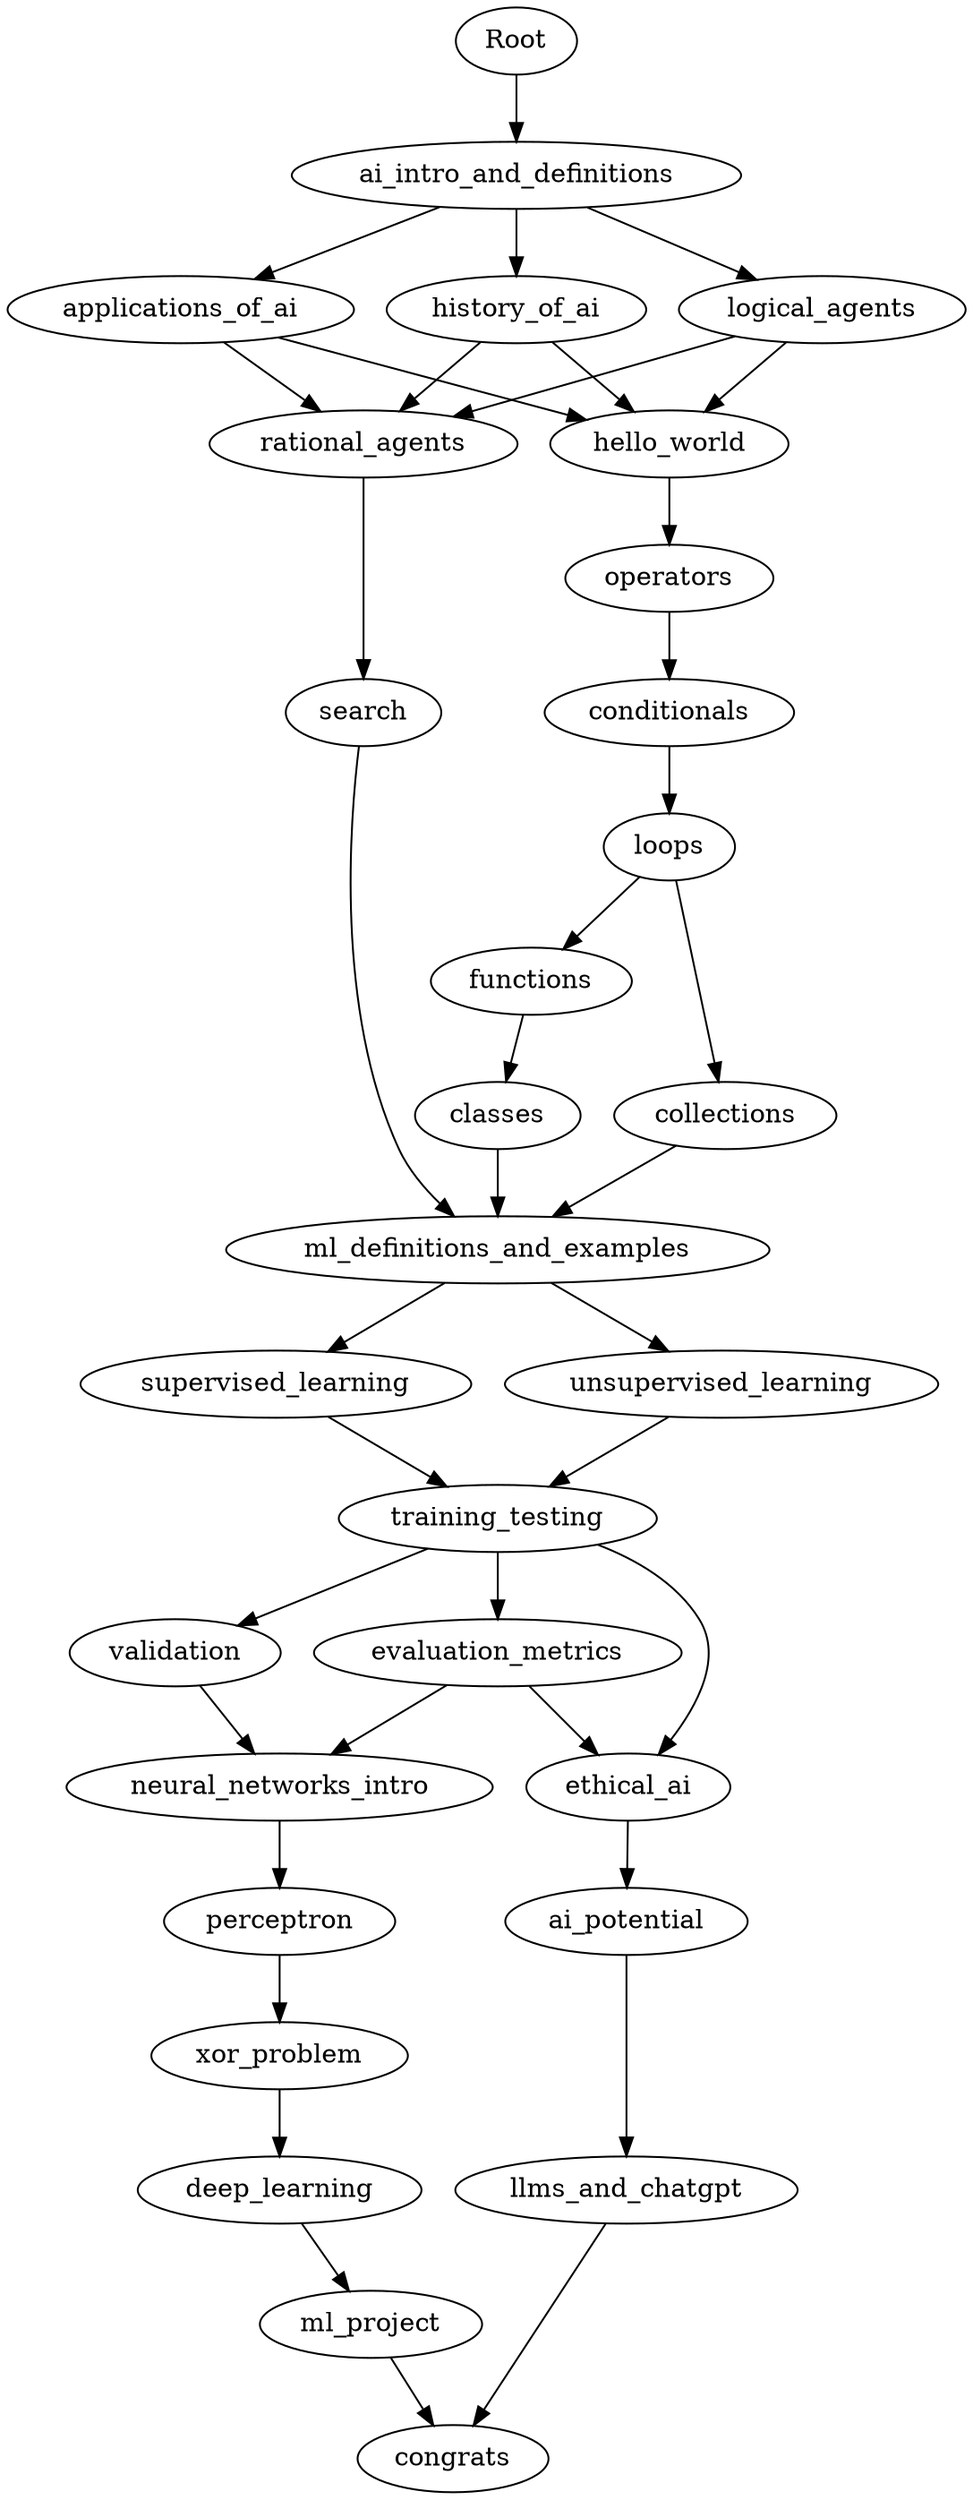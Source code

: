 strict digraph {
	ai_intro_and_definitions [label=ai_intro_and_definitions]
	Root -> ai_intro_and_definitions [contraint=true]
	ai_intro_and_definitions -> applications_of_ai [contraint=true]
	ai_intro_and_definitions -> history_of_ai [contraint=true]
	ai_intro_and_definitions -> logical_agents [contraint=true]
	applications_of_ai -> rational_agents [contraint=true]
	applications_of_ai -> hello_world [contraint=true]
	history_of_ai -> rational_agents [contraint=true]
	history_of_ai -> hello_world [contraint=true]
	logical_agents -> rational_agents [contraint=true]
	logical_agents -> hello_world [contraint=true]
	rational_agents -> search [contraint=true]
	search -> ml_definitions_and_examples [contraint=true]
	hello_world -> operators [contraint=true]
	operators -> conditionals [contraint=true]
	conditionals -> loops [contraint=true]
	loops -> functions [contraint=true]
	loops -> collections [contraint=true]
	collections -> ml_definitions_and_examples [contraint=true]
	functions -> classes [contraint=true]
	classes -> ml_definitions_and_examples [contraint=true]
	ml_definitions_and_examples -> supervised_learning [contraint=true]
	ml_definitions_and_examples -> unsupervised_learning [contraint=true]
	supervised_learning -> training_testing [contraint=true]
	unsupervised_learning -> training_testing [contraint=true]
	training_testing -> validation [contraint=true]
	training_testing -> evaluation_metrics [contraint=true]
	training_testing -> ethical_ai [contraint=true]
	validation -> neural_networks_intro [contraint=true]
	evaluation_metrics -> neural_networks_intro [contraint=true]
	evaluation_metrics -> ethical_ai [contraint=true]
	neural_networks_intro -> perceptron [contraint=true]
	perceptron -> xor_problem [contraint=true]
	xor_problem -> deep_learning [contraint=true]
	deep_learning -> ml_project [contraint=true]
	ml_project -> congrats [contraint=true]
	ethical_ai -> ai_potential [contraint=true]
	ai_potential -> llms_and_chatgpt [contraint=true]
	llms_and_chatgpt -> congrats [contraint=true]
	applications_of_ai [label=applications_of_ai]
	Root -> ai_intro_and_definitions [contraint=true]
	ai_intro_and_definitions -> applications_of_ai [contraint=true]
	ai_intro_and_definitions -> history_of_ai [contraint=true]
	ai_intro_and_definitions -> logical_agents [contraint=true]
	applications_of_ai -> rational_agents [contraint=true]
	applications_of_ai -> hello_world [contraint=true]
	history_of_ai -> rational_agents [contraint=true]
	history_of_ai -> hello_world [contraint=true]
	logical_agents -> rational_agents [contraint=true]
	logical_agents -> hello_world [contraint=true]
	rational_agents -> search [contraint=true]
	search -> ml_definitions_and_examples [contraint=true]
	hello_world -> operators [contraint=true]
	operators -> conditionals [contraint=true]
	conditionals -> loops [contraint=true]
	loops -> functions [contraint=true]
	loops -> collections [contraint=true]
	collections -> ml_definitions_and_examples [contraint=true]
	functions -> classes [contraint=true]
	classes -> ml_definitions_and_examples [contraint=true]
	ml_definitions_and_examples -> supervised_learning [contraint=true]
	ml_definitions_and_examples -> unsupervised_learning [contraint=true]
	supervised_learning -> training_testing [contraint=true]
	unsupervised_learning -> training_testing [contraint=true]
	training_testing -> validation [contraint=true]
	training_testing -> evaluation_metrics [contraint=true]
	training_testing -> ethical_ai [contraint=true]
	validation -> neural_networks_intro [contraint=true]
	evaluation_metrics -> neural_networks_intro [contraint=true]
	evaluation_metrics -> ethical_ai [contraint=true]
	neural_networks_intro -> perceptron [contraint=true]
	perceptron -> xor_problem [contraint=true]
	xor_problem -> deep_learning [contraint=true]
	deep_learning -> ml_project [contraint=true]
	ml_project -> congrats [contraint=true]
	ethical_ai -> ai_potential [contraint=true]
	ai_potential -> llms_and_chatgpt [contraint=true]
	llms_and_chatgpt -> congrats [contraint=true]
	history_of_ai [label=history_of_ai]
	Root -> ai_intro_and_definitions [contraint=true]
	ai_intro_and_definitions -> applications_of_ai [contraint=true]
	ai_intro_and_definitions -> history_of_ai [contraint=true]
	ai_intro_and_definitions -> logical_agents [contraint=true]
	applications_of_ai -> rational_agents [contraint=true]
	applications_of_ai -> hello_world [contraint=true]
	history_of_ai -> rational_agents [contraint=true]
	history_of_ai -> hello_world [contraint=true]
	logical_agents -> rational_agents [contraint=true]
	logical_agents -> hello_world [contraint=true]
	rational_agents -> search [contraint=true]
	search -> ml_definitions_and_examples [contraint=true]
	hello_world -> operators [contraint=true]
	operators -> conditionals [contraint=true]
	conditionals -> loops [contraint=true]
	loops -> functions [contraint=true]
	loops -> collections [contraint=true]
	collections -> ml_definitions_and_examples [contraint=true]
	functions -> classes [contraint=true]
	classes -> ml_definitions_and_examples [contraint=true]
	ml_definitions_and_examples -> supervised_learning [contraint=true]
	ml_definitions_and_examples -> unsupervised_learning [contraint=true]
	supervised_learning -> training_testing [contraint=true]
	unsupervised_learning -> training_testing [contraint=true]
	training_testing -> validation [contraint=true]
	training_testing -> evaluation_metrics [contraint=true]
	training_testing -> ethical_ai [contraint=true]
	validation -> neural_networks_intro [contraint=true]
	evaluation_metrics -> neural_networks_intro [contraint=true]
	evaluation_metrics -> ethical_ai [contraint=true]
	neural_networks_intro -> perceptron [contraint=true]
	perceptron -> xor_problem [contraint=true]
	xor_problem -> deep_learning [contraint=true]
	deep_learning -> ml_project [contraint=true]
	ml_project -> congrats [contraint=true]
	ethical_ai -> ai_potential [contraint=true]
	ai_potential -> llms_and_chatgpt [contraint=true]
	llms_and_chatgpt -> congrats [contraint=true]
	logical_agents [label=logical_agents]
	Root -> ai_intro_and_definitions [contraint=true]
	ai_intro_and_definitions -> applications_of_ai [contraint=true]
	ai_intro_and_definitions -> history_of_ai [contraint=true]
	ai_intro_and_definitions -> logical_agents [contraint=true]
	applications_of_ai -> rational_agents [contraint=true]
	applications_of_ai -> hello_world [contraint=true]
	history_of_ai -> rational_agents [contraint=true]
	history_of_ai -> hello_world [contraint=true]
	logical_agents -> rational_agents [contraint=true]
	logical_agents -> hello_world [contraint=true]
	rational_agents -> search [contraint=true]
	search -> ml_definitions_and_examples [contraint=true]
	hello_world -> operators [contraint=true]
	operators -> conditionals [contraint=true]
	conditionals -> loops [contraint=true]
	loops -> functions [contraint=true]
	loops -> collections [contraint=true]
	collections -> ml_definitions_and_examples [contraint=true]
	functions -> classes [contraint=true]
	classes -> ml_definitions_and_examples [contraint=true]
	ml_definitions_and_examples -> supervised_learning [contraint=true]
	ml_definitions_and_examples -> unsupervised_learning [contraint=true]
	supervised_learning -> training_testing [contraint=true]
	unsupervised_learning -> training_testing [contraint=true]
	training_testing -> validation [contraint=true]
	training_testing -> evaluation_metrics [contraint=true]
	training_testing -> ethical_ai [contraint=true]
	validation -> neural_networks_intro [contraint=true]
	evaluation_metrics -> neural_networks_intro [contraint=true]
	evaluation_metrics -> ethical_ai [contraint=true]
	neural_networks_intro -> perceptron [contraint=true]
	perceptron -> xor_problem [contraint=true]
	xor_problem -> deep_learning [contraint=true]
	deep_learning -> ml_project [contraint=true]
	ml_project -> congrats [contraint=true]
	ethical_ai -> ai_potential [contraint=true]
	ai_potential -> llms_and_chatgpt [contraint=true]
	llms_and_chatgpt -> congrats [contraint=true]
	rational_agents [label=rational_agents]
	Root -> ai_intro_and_definitions [contraint=true]
	ai_intro_and_definitions -> applications_of_ai [contraint=true]
	ai_intro_and_definitions -> history_of_ai [contraint=true]
	ai_intro_and_definitions -> logical_agents [contraint=true]
	applications_of_ai -> rational_agents [contraint=true]
	applications_of_ai -> hello_world [contraint=true]
	history_of_ai -> rational_agents [contraint=true]
	history_of_ai -> hello_world [contraint=true]
	logical_agents -> rational_agents [contraint=true]
	logical_agents -> hello_world [contraint=true]
	rational_agents -> search [contraint=true]
	search -> ml_definitions_and_examples [contraint=true]
	hello_world -> operators [contraint=true]
	operators -> conditionals [contraint=true]
	conditionals -> loops [contraint=true]
	loops -> functions [contraint=true]
	loops -> collections [contraint=true]
	collections -> ml_definitions_and_examples [contraint=true]
	functions -> classes [contraint=true]
	classes -> ml_definitions_and_examples [contraint=true]
	ml_definitions_and_examples -> supervised_learning [contraint=true]
	ml_definitions_and_examples -> unsupervised_learning [contraint=true]
	supervised_learning -> training_testing [contraint=true]
	unsupervised_learning -> training_testing [contraint=true]
	training_testing -> validation [contraint=true]
	training_testing -> evaluation_metrics [contraint=true]
	training_testing -> ethical_ai [contraint=true]
	validation -> neural_networks_intro [contraint=true]
	evaluation_metrics -> neural_networks_intro [contraint=true]
	evaluation_metrics -> ethical_ai [contraint=true]
	neural_networks_intro -> perceptron [contraint=true]
	perceptron -> xor_problem [contraint=true]
	xor_problem -> deep_learning [contraint=true]
	deep_learning -> ml_project [contraint=true]
	ml_project -> congrats [contraint=true]
	ethical_ai -> ai_potential [contraint=true]
	ai_potential -> llms_and_chatgpt [contraint=true]
	llms_and_chatgpt -> congrats [contraint=true]
	search [label=search]
	Root -> ai_intro_and_definitions [contraint=true]
	ai_intro_and_definitions -> applications_of_ai [contraint=true]
	ai_intro_and_definitions -> history_of_ai [contraint=true]
	ai_intro_and_definitions -> logical_agents [contraint=true]
	applications_of_ai -> rational_agents [contraint=true]
	applications_of_ai -> hello_world [contraint=true]
	history_of_ai -> rational_agents [contraint=true]
	history_of_ai -> hello_world [contraint=true]
	logical_agents -> rational_agents [contraint=true]
	logical_agents -> hello_world [contraint=true]
	rational_agents -> search [contraint=true]
	search -> ml_definitions_and_examples [contraint=true]
	hello_world -> operators [contraint=true]
	operators -> conditionals [contraint=true]
	conditionals -> loops [contraint=true]
	loops -> functions [contraint=true]
	loops -> collections [contraint=true]
	collections -> ml_definitions_and_examples [contraint=true]
	functions -> classes [contraint=true]
	classes -> ml_definitions_and_examples [contraint=true]
	ml_definitions_and_examples -> supervised_learning [contraint=true]
	ml_definitions_and_examples -> unsupervised_learning [contraint=true]
	supervised_learning -> training_testing [contraint=true]
	unsupervised_learning -> training_testing [contraint=true]
	training_testing -> validation [contraint=true]
	training_testing -> evaluation_metrics [contraint=true]
	training_testing -> ethical_ai [contraint=true]
	validation -> neural_networks_intro [contraint=true]
	evaluation_metrics -> neural_networks_intro [contraint=true]
	evaluation_metrics -> ethical_ai [contraint=true]
	neural_networks_intro -> perceptron [contraint=true]
	perceptron -> xor_problem [contraint=true]
	xor_problem -> deep_learning [contraint=true]
	deep_learning -> ml_project [contraint=true]
	ml_project -> congrats [contraint=true]
	ethical_ai -> ai_potential [contraint=true]
	ai_potential -> llms_and_chatgpt [contraint=true]
	llms_and_chatgpt -> congrats [contraint=true]
	hello_world [label=hello_world]
	Root -> ai_intro_and_definitions [contraint=true]
	ai_intro_and_definitions -> applications_of_ai [contraint=true]
	ai_intro_and_definitions -> history_of_ai [contraint=true]
	ai_intro_and_definitions -> logical_agents [contraint=true]
	applications_of_ai -> rational_agents [contraint=true]
	applications_of_ai -> hello_world [contraint=true]
	history_of_ai -> rational_agents [contraint=true]
	history_of_ai -> hello_world [contraint=true]
	logical_agents -> rational_agents [contraint=true]
	logical_agents -> hello_world [contraint=true]
	rational_agents -> search [contraint=true]
	search -> ml_definitions_and_examples [contraint=true]
	hello_world -> operators [contraint=true]
	operators -> conditionals [contraint=true]
	conditionals -> loops [contraint=true]
	loops -> functions [contraint=true]
	loops -> collections [contraint=true]
	collections -> ml_definitions_and_examples [contraint=true]
	functions -> classes [contraint=true]
	classes -> ml_definitions_and_examples [contraint=true]
	ml_definitions_and_examples -> supervised_learning [contraint=true]
	ml_definitions_and_examples -> unsupervised_learning [contraint=true]
	supervised_learning -> training_testing [contraint=true]
	unsupervised_learning -> training_testing [contraint=true]
	training_testing -> validation [contraint=true]
	training_testing -> evaluation_metrics [contraint=true]
	training_testing -> ethical_ai [contraint=true]
	validation -> neural_networks_intro [contraint=true]
	evaluation_metrics -> neural_networks_intro [contraint=true]
	evaluation_metrics -> ethical_ai [contraint=true]
	neural_networks_intro -> perceptron [contraint=true]
	perceptron -> xor_problem [contraint=true]
	xor_problem -> deep_learning [contraint=true]
	deep_learning -> ml_project [contraint=true]
	ml_project -> congrats [contraint=true]
	ethical_ai -> ai_potential [contraint=true]
	ai_potential -> llms_and_chatgpt [contraint=true]
	llms_and_chatgpt -> congrats [contraint=true]
	operators [label=operators]
	Root -> ai_intro_and_definitions [contraint=true]
	ai_intro_and_definitions -> applications_of_ai [contraint=true]
	ai_intro_and_definitions -> history_of_ai [contraint=true]
	ai_intro_and_definitions -> logical_agents [contraint=true]
	applications_of_ai -> rational_agents [contraint=true]
	applications_of_ai -> hello_world [contraint=true]
	history_of_ai -> rational_agents [contraint=true]
	history_of_ai -> hello_world [contraint=true]
	logical_agents -> rational_agents [contraint=true]
	logical_agents -> hello_world [contraint=true]
	rational_agents -> search [contraint=true]
	search -> ml_definitions_and_examples [contraint=true]
	hello_world -> operators [contraint=true]
	operators -> conditionals [contraint=true]
	conditionals -> loops [contraint=true]
	loops -> functions [contraint=true]
	loops -> collections [contraint=true]
	collections -> ml_definitions_and_examples [contraint=true]
	functions -> classes [contraint=true]
	classes -> ml_definitions_and_examples [contraint=true]
	ml_definitions_and_examples -> supervised_learning [contraint=true]
	ml_definitions_and_examples -> unsupervised_learning [contraint=true]
	supervised_learning -> training_testing [contraint=true]
	unsupervised_learning -> training_testing [contraint=true]
	training_testing -> validation [contraint=true]
	training_testing -> evaluation_metrics [contraint=true]
	training_testing -> ethical_ai [contraint=true]
	validation -> neural_networks_intro [contraint=true]
	evaluation_metrics -> neural_networks_intro [contraint=true]
	evaluation_metrics -> ethical_ai [contraint=true]
	neural_networks_intro -> perceptron [contraint=true]
	perceptron -> xor_problem [contraint=true]
	xor_problem -> deep_learning [contraint=true]
	deep_learning -> ml_project [contraint=true]
	ml_project -> congrats [contraint=true]
	ethical_ai -> ai_potential [contraint=true]
	ai_potential -> llms_and_chatgpt [contraint=true]
	llms_and_chatgpt -> congrats [contraint=true]
	conditionals [label=conditionals]
	Root -> ai_intro_and_definitions [contraint=true]
	ai_intro_and_definitions -> applications_of_ai [contraint=true]
	ai_intro_and_definitions -> history_of_ai [contraint=true]
	ai_intro_and_definitions -> logical_agents [contraint=true]
	applications_of_ai -> rational_agents [contraint=true]
	applications_of_ai -> hello_world [contraint=true]
	history_of_ai -> rational_agents [contraint=true]
	history_of_ai -> hello_world [contraint=true]
	logical_agents -> rational_agents [contraint=true]
	logical_agents -> hello_world [contraint=true]
	rational_agents -> search [contraint=true]
	search -> ml_definitions_and_examples [contraint=true]
	hello_world -> operators [contraint=true]
	operators -> conditionals [contraint=true]
	conditionals -> loops [contraint=true]
	loops -> functions [contraint=true]
	loops -> collections [contraint=true]
	collections -> ml_definitions_and_examples [contraint=true]
	functions -> classes [contraint=true]
	classes -> ml_definitions_and_examples [contraint=true]
	ml_definitions_and_examples -> supervised_learning [contraint=true]
	ml_definitions_and_examples -> unsupervised_learning [contraint=true]
	supervised_learning -> training_testing [contraint=true]
	unsupervised_learning -> training_testing [contraint=true]
	training_testing -> validation [contraint=true]
	training_testing -> evaluation_metrics [contraint=true]
	training_testing -> ethical_ai [contraint=true]
	validation -> neural_networks_intro [contraint=true]
	evaluation_metrics -> neural_networks_intro [contraint=true]
	evaluation_metrics -> ethical_ai [contraint=true]
	neural_networks_intro -> perceptron [contraint=true]
	perceptron -> xor_problem [contraint=true]
	xor_problem -> deep_learning [contraint=true]
	deep_learning -> ml_project [contraint=true]
	ml_project -> congrats [contraint=true]
	ethical_ai -> ai_potential [contraint=true]
	ai_potential -> llms_and_chatgpt [contraint=true]
	llms_and_chatgpt -> congrats [contraint=true]
	collections [label=collections]
	Root -> ai_intro_and_definitions [contraint=true]
	ai_intro_and_definitions -> applications_of_ai [contraint=true]
	ai_intro_and_definitions -> history_of_ai [contraint=true]
	ai_intro_and_definitions -> logical_agents [contraint=true]
	applications_of_ai -> rational_agents [contraint=true]
	applications_of_ai -> hello_world [contraint=true]
	history_of_ai -> rational_agents [contraint=true]
	history_of_ai -> hello_world [contraint=true]
	logical_agents -> rational_agents [contraint=true]
	logical_agents -> hello_world [contraint=true]
	rational_agents -> search [contraint=true]
	search -> ml_definitions_and_examples [contraint=true]
	hello_world -> operators [contraint=true]
	operators -> conditionals [contraint=true]
	conditionals -> loops [contraint=true]
	loops -> functions [contraint=true]
	loops -> collections [contraint=true]
	collections -> ml_definitions_and_examples [contraint=true]
	functions -> classes [contraint=true]
	classes -> ml_definitions_and_examples [contraint=true]
	ml_definitions_and_examples -> supervised_learning [contraint=true]
	ml_definitions_and_examples -> unsupervised_learning [contraint=true]
	supervised_learning -> training_testing [contraint=true]
	unsupervised_learning -> training_testing [contraint=true]
	training_testing -> validation [contraint=true]
	training_testing -> evaluation_metrics [contraint=true]
	training_testing -> ethical_ai [contraint=true]
	validation -> neural_networks_intro [contraint=true]
	evaluation_metrics -> neural_networks_intro [contraint=true]
	evaluation_metrics -> ethical_ai [contraint=true]
	neural_networks_intro -> perceptron [contraint=true]
	perceptron -> xor_problem [contraint=true]
	xor_problem -> deep_learning [contraint=true]
	deep_learning -> ml_project [contraint=true]
	ml_project -> congrats [contraint=true]
	ethical_ai -> ai_potential [contraint=true]
	ai_potential -> llms_and_chatgpt [contraint=true]
	llms_and_chatgpt -> congrats [contraint=true]
	loops [label=loops]
	Root -> ai_intro_and_definitions [contraint=true]
	ai_intro_and_definitions -> applications_of_ai [contraint=true]
	ai_intro_and_definitions -> history_of_ai [contraint=true]
	ai_intro_and_definitions -> logical_agents [contraint=true]
	applications_of_ai -> rational_agents [contraint=true]
	applications_of_ai -> hello_world [contraint=true]
	history_of_ai -> rational_agents [contraint=true]
	history_of_ai -> hello_world [contraint=true]
	logical_agents -> rational_agents [contraint=true]
	logical_agents -> hello_world [contraint=true]
	rational_agents -> search [contraint=true]
	search -> ml_definitions_and_examples [contraint=true]
	hello_world -> operators [contraint=true]
	operators -> conditionals [contraint=true]
	conditionals -> loops [contraint=true]
	loops -> functions [contraint=true]
	loops -> collections [contraint=true]
	collections -> ml_definitions_and_examples [contraint=true]
	functions -> classes [contraint=true]
	classes -> ml_definitions_and_examples [contraint=true]
	ml_definitions_and_examples -> supervised_learning [contraint=true]
	ml_definitions_and_examples -> unsupervised_learning [contraint=true]
	supervised_learning -> training_testing [contraint=true]
	unsupervised_learning -> training_testing [contraint=true]
	training_testing -> validation [contraint=true]
	training_testing -> evaluation_metrics [contraint=true]
	training_testing -> ethical_ai [contraint=true]
	validation -> neural_networks_intro [contraint=true]
	evaluation_metrics -> neural_networks_intro [contraint=true]
	evaluation_metrics -> ethical_ai [contraint=true]
	neural_networks_intro -> perceptron [contraint=true]
	perceptron -> xor_problem [contraint=true]
	xor_problem -> deep_learning [contraint=true]
	deep_learning -> ml_project [contraint=true]
	ml_project -> congrats [contraint=true]
	ethical_ai -> ai_potential [contraint=true]
	ai_potential -> llms_and_chatgpt [contraint=true]
	llms_and_chatgpt -> congrats [contraint=true]
	functions [label=functions]
	Root -> ai_intro_and_definitions [contraint=true]
	ai_intro_and_definitions -> applications_of_ai [contraint=true]
	ai_intro_and_definitions -> history_of_ai [contraint=true]
	ai_intro_and_definitions -> logical_agents [contraint=true]
	applications_of_ai -> rational_agents [contraint=true]
	applications_of_ai -> hello_world [contraint=true]
	history_of_ai -> rational_agents [contraint=true]
	history_of_ai -> hello_world [contraint=true]
	logical_agents -> rational_agents [contraint=true]
	logical_agents -> hello_world [contraint=true]
	rational_agents -> search [contraint=true]
	search -> ml_definitions_and_examples [contraint=true]
	hello_world -> operators [contraint=true]
	operators -> conditionals [contraint=true]
	conditionals -> loops [contraint=true]
	loops -> functions [contraint=true]
	loops -> collections [contraint=true]
	collections -> ml_definitions_and_examples [contraint=true]
	functions -> classes [contraint=true]
	classes -> ml_definitions_and_examples [contraint=true]
	ml_definitions_and_examples -> supervised_learning [contraint=true]
	ml_definitions_and_examples -> unsupervised_learning [contraint=true]
	supervised_learning -> training_testing [contraint=true]
	unsupervised_learning -> training_testing [contraint=true]
	training_testing -> validation [contraint=true]
	training_testing -> evaluation_metrics [contraint=true]
	training_testing -> ethical_ai [contraint=true]
	validation -> neural_networks_intro [contraint=true]
	evaluation_metrics -> neural_networks_intro [contraint=true]
	evaluation_metrics -> ethical_ai [contraint=true]
	neural_networks_intro -> perceptron [contraint=true]
	perceptron -> xor_problem [contraint=true]
	xor_problem -> deep_learning [contraint=true]
	deep_learning -> ml_project [contraint=true]
	ml_project -> congrats [contraint=true]
	ethical_ai -> ai_potential [contraint=true]
	ai_potential -> llms_and_chatgpt [contraint=true]
	llms_and_chatgpt -> congrats [contraint=true]
	classes [label=classes]
	Root -> ai_intro_and_definitions [contraint=true]
	ai_intro_and_definitions -> applications_of_ai [contraint=true]
	ai_intro_and_definitions -> history_of_ai [contraint=true]
	ai_intro_and_definitions -> logical_agents [contraint=true]
	applications_of_ai -> rational_agents [contraint=true]
	applications_of_ai -> hello_world [contraint=true]
	history_of_ai -> rational_agents [contraint=true]
	history_of_ai -> hello_world [contraint=true]
	logical_agents -> rational_agents [contraint=true]
	logical_agents -> hello_world [contraint=true]
	rational_agents -> search [contraint=true]
	search -> ml_definitions_and_examples [contraint=true]
	hello_world -> operators [contraint=true]
	operators -> conditionals [contraint=true]
	conditionals -> loops [contraint=true]
	loops -> functions [contraint=true]
	loops -> collections [contraint=true]
	collections -> ml_definitions_and_examples [contraint=true]
	functions -> classes [contraint=true]
	classes -> ml_definitions_and_examples [contraint=true]
	ml_definitions_and_examples -> supervised_learning [contraint=true]
	ml_definitions_and_examples -> unsupervised_learning [contraint=true]
	supervised_learning -> training_testing [contraint=true]
	unsupervised_learning -> training_testing [contraint=true]
	training_testing -> validation [contraint=true]
	training_testing -> evaluation_metrics [contraint=true]
	training_testing -> ethical_ai [contraint=true]
	validation -> neural_networks_intro [contraint=true]
	evaluation_metrics -> neural_networks_intro [contraint=true]
	evaluation_metrics -> ethical_ai [contraint=true]
	neural_networks_intro -> perceptron [contraint=true]
	perceptron -> xor_problem [contraint=true]
	xor_problem -> deep_learning [contraint=true]
	deep_learning -> ml_project [contraint=true]
	ml_project -> congrats [contraint=true]
	ethical_ai -> ai_potential [contraint=true]
	ai_potential -> llms_and_chatgpt [contraint=true]
	llms_and_chatgpt -> congrats [contraint=true]
	ml_definitions_and_examples [label=ml_definitions_and_examples]
	Root -> ai_intro_and_definitions [contraint=true]
	ai_intro_and_definitions -> applications_of_ai [contraint=true]
	ai_intro_and_definitions -> history_of_ai [contraint=true]
	ai_intro_and_definitions -> logical_agents [contraint=true]
	applications_of_ai -> rational_agents [contraint=true]
	applications_of_ai -> hello_world [contraint=true]
	history_of_ai -> rational_agents [contraint=true]
	history_of_ai -> hello_world [contraint=true]
	logical_agents -> rational_agents [contraint=true]
	logical_agents -> hello_world [contraint=true]
	rational_agents -> search [contraint=true]
	search -> ml_definitions_and_examples [contraint=true]
	hello_world -> operators [contraint=true]
	operators -> conditionals [contraint=true]
	conditionals -> loops [contraint=true]
	loops -> functions [contraint=true]
	loops -> collections [contraint=true]
	collections -> ml_definitions_and_examples [contraint=true]
	functions -> classes [contraint=true]
	classes -> ml_definitions_and_examples [contraint=true]
	ml_definitions_and_examples -> supervised_learning [contraint=true]
	ml_definitions_and_examples -> unsupervised_learning [contraint=true]
	supervised_learning -> training_testing [contraint=true]
	unsupervised_learning -> training_testing [contraint=true]
	training_testing -> validation [contraint=true]
	training_testing -> evaluation_metrics [contraint=true]
	training_testing -> ethical_ai [contraint=true]
	validation -> neural_networks_intro [contraint=true]
	evaluation_metrics -> neural_networks_intro [contraint=true]
	evaluation_metrics -> ethical_ai [contraint=true]
	neural_networks_intro -> perceptron [contraint=true]
	perceptron -> xor_problem [contraint=true]
	xor_problem -> deep_learning [contraint=true]
	deep_learning -> ml_project [contraint=true]
	ml_project -> congrats [contraint=true]
	ethical_ai -> ai_potential [contraint=true]
	ai_potential -> llms_and_chatgpt [contraint=true]
	llms_and_chatgpt -> congrats [contraint=true]
	supervised_learning [label=supervised_learning]
	Root -> ai_intro_and_definitions [contraint=true]
	ai_intro_and_definitions -> applications_of_ai [contraint=true]
	ai_intro_and_definitions -> history_of_ai [contraint=true]
	ai_intro_and_definitions -> logical_agents [contraint=true]
	applications_of_ai -> rational_agents [contraint=true]
	applications_of_ai -> hello_world [contraint=true]
	history_of_ai -> rational_agents [contraint=true]
	history_of_ai -> hello_world [contraint=true]
	logical_agents -> rational_agents [contraint=true]
	logical_agents -> hello_world [contraint=true]
	rational_agents -> search [contraint=true]
	search -> ml_definitions_and_examples [contraint=true]
	hello_world -> operators [contraint=true]
	operators -> conditionals [contraint=true]
	conditionals -> loops [contraint=true]
	loops -> functions [contraint=true]
	loops -> collections [contraint=true]
	collections -> ml_definitions_and_examples [contraint=true]
	functions -> classes [contraint=true]
	classes -> ml_definitions_and_examples [contraint=true]
	ml_definitions_and_examples -> supervised_learning [contraint=true]
	ml_definitions_and_examples -> unsupervised_learning [contraint=true]
	supervised_learning -> training_testing [contraint=true]
	unsupervised_learning -> training_testing [contraint=true]
	training_testing -> validation [contraint=true]
	training_testing -> evaluation_metrics [contraint=true]
	training_testing -> ethical_ai [contraint=true]
	validation -> neural_networks_intro [contraint=true]
	evaluation_metrics -> neural_networks_intro [contraint=true]
	evaluation_metrics -> ethical_ai [contraint=true]
	neural_networks_intro -> perceptron [contraint=true]
	perceptron -> xor_problem [contraint=true]
	xor_problem -> deep_learning [contraint=true]
	deep_learning -> ml_project [contraint=true]
	ml_project -> congrats [contraint=true]
	ethical_ai -> ai_potential [contraint=true]
	ai_potential -> llms_and_chatgpt [contraint=true]
	llms_and_chatgpt -> congrats [contraint=true]
	unsupervised_learning [label=unsupervised_learning]
	Root -> ai_intro_and_definitions [contraint=true]
	ai_intro_and_definitions -> applications_of_ai [contraint=true]
	ai_intro_and_definitions -> history_of_ai [contraint=true]
	ai_intro_and_definitions -> logical_agents [contraint=true]
	applications_of_ai -> rational_agents [contraint=true]
	applications_of_ai -> hello_world [contraint=true]
	history_of_ai -> rational_agents [contraint=true]
	history_of_ai -> hello_world [contraint=true]
	logical_agents -> rational_agents [contraint=true]
	logical_agents -> hello_world [contraint=true]
	rational_agents -> search [contraint=true]
	search -> ml_definitions_and_examples [contraint=true]
	hello_world -> operators [contraint=true]
	operators -> conditionals [contraint=true]
	conditionals -> loops [contraint=true]
	loops -> functions [contraint=true]
	loops -> collections [contraint=true]
	collections -> ml_definitions_and_examples [contraint=true]
	functions -> classes [contraint=true]
	classes -> ml_definitions_and_examples [contraint=true]
	ml_definitions_and_examples -> supervised_learning [contraint=true]
	ml_definitions_and_examples -> unsupervised_learning [contraint=true]
	supervised_learning -> training_testing [contraint=true]
	unsupervised_learning -> training_testing [contraint=true]
	training_testing -> validation [contraint=true]
	training_testing -> evaluation_metrics [contraint=true]
	training_testing -> ethical_ai [contraint=true]
	validation -> neural_networks_intro [contraint=true]
	evaluation_metrics -> neural_networks_intro [contraint=true]
	evaluation_metrics -> ethical_ai [contraint=true]
	neural_networks_intro -> perceptron [contraint=true]
	perceptron -> xor_problem [contraint=true]
	xor_problem -> deep_learning [contraint=true]
	deep_learning -> ml_project [contraint=true]
	ml_project -> congrats [contraint=true]
	ethical_ai -> ai_potential [contraint=true]
	ai_potential -> llms_and_chatgpt [contraint=true]
	llms_and_chatgpt -> congrats [contraint=true]
	training_testing [label=training_testing]
	Root -> ai_intro_and_definitions [contraint=true]
	ai_intro_and_definitions -> applications_of_ai [contraint=true]
	ai_intro_and_definitions -> history_of_ai [contraint=true]
	ai_intro_and_definitions -> logical_agents [contraint=true]
	applications_of_ai -> rational_agents [contraint=true]
	applications_of_ai -> hello_world [contraint=true]
	history_of_ai -> rational_agents [contraint=true]
	history_of_ai -> hello_world [contraint=true]
	logical_agents -> rational_agents [contraint=true]
	logical_agents -> hello_world [contraint=true]
	rational_agents -> search [contraint=true]
	search -> ml_definitions_and_examples [contraint=true]
	hello_world -> operators [contraint=true]
	operators -> conditionals [contraint=true]
	conditionals -> loops [contraint=true]
	loops -> functions [contraint=true]
	loops -> collections [contraint=true]
	collections -> ml_definitions_and_examples [contraint=true]
	functions -> classes [contraint=true]
	classes -> ml_definitions_and_examples [contraint=true]
	ml_definitions_and_examples -> supervised_learning [contraint=true]
	ml_definitions_and_examples -> unsupervised_learning [contraint=true]
	supervised_learning -> training_testing [contraint=true]
	unsupervised_learning -> training_testing [contraint=true]
	training_testing -> validation [contraint=true]
	training_testing -> evaluation_metrics [contraint=true]
	training_testing -> ethical_ai [contraint=true]
	validation -> neural_networks_intro [contraint=true]
	evaluation_metrics -> neural_networks_intro [contraint=true]
	evaluation_metrics -> ethical_ai [contraint=true]
	neural_networks_intro -> perceptron [contraint=true]
	perceptron -> xor_problem [contraint=true]
	xor_problem -> deep_learning [contraint=true]
	deep_learning -> ml_project [contraint=true]
	ml_project -> congrats [contraint=true]
	ethical_ai -> ai_potential [contraint=true]
	ai_potential -> llms_and_chatgpt [contraint=true]
	llms_and_chatgpt -> congrats [contraint=true]
	validation [label=validation]
	Root -> ai_intro_and_definitions [contraint=true]
	ai_intro_and_definitions -> applications_of_ai [contraint=true]
	ai_intro_and_definitions -> history_of_ai [contraint=true]
	ai_intro_and_definitions -> logical_agents [contraint=true]
	applications_of_ai -> rational_agents [contraint=true]
	applications_of_ai -> hello_world [contraint=true]
	history_of_ai -> rational_agents [contraint=true]
	history_of_ai -> hello_world [contraint=true]
	logical_agents -> rational_agents [contraint=true]
	logical_agents -> hello_world [contraint=true]
	rational_agents -> search [contraint=true]
	search -> ml_definitions_and_examples [contraint=true]
	hello_world -> operators [contraint=true]
	operators -> conditionals [contraint=true]
	conditionals -> loops [contraint=true]
	loops -> functions [contraint=true]
	loops -> collections [contraint=true]
	collections -> ml_definitions_and_examples [contraint=true]
	functions -> classes [contraint=true]
	classes -> ml_definitions_and_examples [contraint=true]
	ml_definitions_and_examples -> supervised_learning [contraint=true]
	ml_definitions_and_examples -> unsupervised_learning [contraint=true]
	supervised_learning -> training_testing [contraint=true]
	unsupervised_learning -> training_testing [contraint=true]
	training_testing -> validation [contraint=true]
	training_testing -> evaluation_metrics [contraint=true]
	training_testing -> ethical_ai [contraint=true]
	validation -> neural_networks_intro [contraint=true]
	evaluation_metrics -> neural_networks_intro [contraint=true]
	evaluation_metrics -> ethical_ai [contraint=true]
	neural_networks_intro -> perceptron [contraint=true]
	perceptron -> xor_problem [contraint=true]
	xor_problem -> deep_learning [contraint=true]
	deep_learning -> ml_project [contraint=true]
	ml_project -> congrats [contraint=true]
	ethical_ai -> ai_potential [contraint=true]
	ai_potential -> llms_and_chatgpt [contraint=true]
	llms_and_chatgpt -> congrats [contraint=true]
	evaluation_metrics [label=evaluation_metrics]
	Root -> ai_intro_and_definitions [contraint=true]
	ai_intro_and_definitions -> applications_of_ai [contraint=true]
	ai_intro_and_definitions -> history_of_ai [contraint=true]
	ai_intro_and_definitions -> logical_agents [contraint=true]
	applications_of_ai -> rational_agents [contraint=true]
	applications_of_ai -> hello_world [contraint=true]
	history_of_ai -> rational_agents [contraint=true]
	history_of_ai -> hello_world [contraint=true]
	logical_agents -> rational_agents [contraint=true]
	logical_agents -> hello_world [contraint=true]
	rational_agents -> search [contraint=true]
	search -> ml_definitions_and_examples [contraint=true]
	hello_world -> operators [contraint=true]
	operators -> conditionals [contraint=true]
	conditionals -> loops [contraint=true]
	loops -> functions [contraint=true]
	loops -> collections [contraint=true]
	collections -> ml_definitions_and_examples [contraint=true]
	functions -> classes [contraint=true]
	classes -> ml_definitions_and_examples [contraint=true]
	ml_definitions_and_examples -> supervised_learning [contraint=true]
	ml_definitions_and_examples -> unsupervised_learning [contraint=true]
	supervised_learning -> training_testing [contraint=true]
	unsupervised_learning -> training_testing [contraint=true]
	training_testing -> validation [contraint=true]
	training_testing -> evaluation_metrics [contraint=true]
	training_testing -> ethical_ai [contraint=true]
	validation -> neural_networks_intro [contraint=true]
	evaluation_metrics -> neural_networks_intro [contraint=true]
	evaluation_metrics -> ethical_ai [contraint=true]
	neural_networks_intro -> perceptron [contraint=true]
	perceptron -> xor_problem [contraint=true]
	xor_problem -> deep_learning [contraint=true]
	deep_learning -> ml_project [contraint=true]
	ml_project -> congrats [contraint=true]
	ethical_ai -> ai_potential [contraint=true]
	ai_potential -> llms_and_chatgpt [contraint=true]
	llms_and_chatgpt -> congrats [contraint=true]
	neural_networks_intro [label=neural_networks_intro]
	Root -> ai_intro_and_definitions [contraint=true]
	ai_intro_and_definitions -> applications_of_ai [contraint=true]
	ai_intro_and_definitions -> history_of_ai [contraint=true]
	ai_intro_and_definitions -> logical_agents [contraint=true]
	applications_of_ai -> rational_agents [contraint=true]
	applications_of_ai -> hello_world [contraint=true]
	history_of_ai -> rational_agents [contraint=true]
	history_of_ai -> hello_world [contraint=true]
	logical_agents -> rational_agents [contraint=true]
	logical_agents -> hello_world [contraint=true]
	rational_agents -> search [contraint=true]
	search -> ml_definitions_and_examples [contraint=true]
	hello_world -> operators [contraint=true]
	operators -> conditionals [contraint=true]
	conditionals -> loops [contraint=true]
	loops -> functions [contraint=true]
	loops -> collections [contraint=true]
	collections -> ml_definitions_and_examples [contraint=true]
	functions -> classes [contraint=true]
	classes -> ml_definitions_and_examples [contraint=true]
	ml_definitions_and_examples -> supervised_learning [contraint=true]
	ml_definitions_and_examples -> unsupervised_learning [contraint=true]
	supervised_learning -> training_testing [contraint=true]
	unsupervised_learning -> training_testing [contraint=true]
	training_testing -> validation [contraint=true]
	training_testing -> evaluation_metrics [contraint=true]
	training_testing -> ethical_ai [contraint=true]
	validation -> neural_networks_intro [contraint=true]
	evaluation_metrics -> neural_networks_intro [contraint=true]
	evaluation_metrics -> ethical_ai [contraint=true]
	neural_networks_intro -> perceptron [contraint=true]
	perceptron -> xor_problem [contraint=true]
	xor_problem -> deep_learning [contraint=true]
	deep_learning -> ml_project [contraint=true]
	ml_project -> congrats [contraint=true]
	ethical_ai -> ai_potential [contraint=true]
	ai_potential -> llms_and_chatgpt [contraint=true]
	llms_and_chatgpt -> congrats [contraint=true]
	perceptron [label=perceptron]
	Root -> ai_intro_and_definitions [contraint=true]
	ai_intro_and_definitions -> applications_of_ai [contraint=true]
	ai_intro_and_definitions -> history_of_ai [contraint=true]
	ai_intro_and_definitions -> logical_agents [contraint=true]
	applications_of_ai -> rational_agents [contraint=true]
	applications_of_ai -> hello_world [contraint=true]
	history_of_ai -> rational_agents [contraint=true]
	history_of_ai -> hello_world [contraint=true]
	logical_agents -> rational_agents [contraint=true]
	logical_agents -> hello_world [contraint=true]
	rational_agents -> search [contraint=true]
	search -> ml_definitions_and_examples [contraint=true]
	hello_world -> operators [contraint=true]
	operators -> conditionals [contraint=true]
	conditionals -> loops [contraint=true]
	loops -> functions [contraint=true]
	loops -> collections [contraint=true]
	collections -> ml_definitions_and_examples [contraint=true]
	functions -> classes [contraint=true]
	classes -> ml_definitions_and_examples [contraint=true]
	ml_definitions_and_examples -> supervised_learning [contraint=true]
	ml_definitions_and_examples -> unsupervised_learning [contraint=true]
	supervised_learning -> training_testing [contraint=true]
	unsupervised_learning -> training_testing [contraint=true]
	training_testing -> validation [contraint=true]
	training_testing -> evaluation_metrics [contraint=true]
	training_testing -> ethical_ai [contraint=true]
	validation -> neural_networks_intro [contraint=true]
	evaluation_metrics -> neural_networks_intro [contraint=true]
	evaluation_metrics -> ethical_ai [contraint=true]
	neural_networks_intro -> perceptron [contraint=true]
	perceptron -> xor_problem [contraint=true]
	xor_problem -> deep_learning [contraint=true]
	deep_learning -> ml_project [contraint=true]
	ml_project -> congrats [contraint=true]
	ethical_ai -> ai_potential [contraint=true]
	ai_potential -> llms_and_chatgpt [contraint=true]
	llms_and_chatgpt -> congrats [contraint=true]
	xor_problem [label=xor_problem]
	Root -> ai_intro_and_definitions [contraint=true]
	ai_intro_and_definitions -> applications_of_ai [contraint=true]
	ai_intro_and_definitions -> history_of_ai [contraint=true]
	ai_intro_and_definitions -> logical_agents [contraint=true]
	applications_of_ai -> rational_agents [contraint=true]
	applications_of_ai -> hello_world [contraint=true]
	history_of_ai -> rational_agents [contraint=true]
	history_of_ai -> hello_world [contraint=true]
	logical_agents -> rational_agents [contraint=true]
	logical_agents -> hello_world [contraint=true]
	rational_agents -> search [contraint=true]
	search -> ml_definitions_and_examples [contraint=true]
	hello_world -> operators [contraint=true]
	operators -> conditionals [contraint=true]
	conditionals -> loops [contraint=true]
	loops -> functions [contraint=true]
	loops -> collections [contraint=true]
	collections -> ml_definitions_and_examples [contraint=true]
	functions -> classes [contraint=true]
	classes -> ml_definitions_and_examples [contraint=true]
	ml_definitions_and_examples -> supervised_learning [contraint=true]
	ml_definitions_and_examples -> unsupervised_learning [contraint=true]
	supervised_learning -> training_testing [contraint=true]
	unsupervised_learning -> training_testing [contraint=true]
	training_testing -> validation [contraint=true]
	training_testing -> evaluation_metrics [contraint=true]
	training_testing -> ethical_ai [contraint=true]
	validation -> neural_networks_intro [contraint=true]
	evaluation_metrics -> neural_networks_intro [contraint=true]
	evaluation_metrics -> ethical_ai [contraint=true]
	neural_networks_intro -> perceptron [contraint=true]
	perceptron -> xor_problem [contraint=true]
	xor_problem -> deep_learning [contraint=true]
	deep_learning -> ml_project [contraint=true]
	ml_project -> congrats [contraint=true]
	ethical_ai -> ai_potential [contraint=true]
	ai_potential -> llms_and_chatgpt [contraint=true]
	llms_and_chatgpt -> congrats [contraint=true]
	deep_learning [label=deep_learning]
	Root -> ai_intro_and_definitions [contraint=true]
	ai_intro_and_definitions -> applications_of_ai [contraint=true]
	ai_intro_and_definitions -> history_of_ai [contraint=true]
	ai_intro_and_definitions -> logical_agents [contraint=true]
	applications_of_ai -> rational_agents [contraint=true]
	applications_of_ai -> hello_world [contraint=true]
	history_of_ai -> rational_agents [contraint=true]
	history_of_ai -> hello_world [contraint=true]
	logical_agents -> rational_agents [contraint=true]
	logical_agents -> hello_world [contraint=true]
	rational_agents -> search [contraint=true]
	search -> ml_definitions_and_examples [contraint=true]
	hello_world -> operators [contraint=true]
	operators -> conditionals [contraint=true]
	conditionals -> loops [contraint=true]
	loops -> functions [contraint=true]
	loops -> collections [contraint=true]
	collections -> ml_definitions_and_examples [contraint=true]
	functions -> classes [contraint=true]
	classes -> ml_definitions_and_examples [contraint=true]
	ml_definitions_and_examples -> supervised_learning [contraint=true]
	ml_definitions_and_examples -> unsupervised_learning [contraint=true]
	supervised_learning -> training_testing [contraint=true]
	unsupervised_learning -> training_testing [contraint=true]
	training_testing -> validation [contraint=true]
	training_testing -> evaluation_metrics [contraint=true]
	training_testing -> ethical_ai [contraint=true]
	validation -> neural_networks_intro [contraint=true]
	evaluation_metrics -> neural_networks_intro [contraint=true]
	evaluation_metrics -> ethical_ai [contraint=true]
	neural_networks_intro -> perceptron [contraint=true]
	perceptron -> xor_problem [contraint=true]
	xor_problem -> deep_learning [contraint=true]
	deep_learning -> ml_project [contraint=true]
	ml_project -> congrats [contraint=true]
	ethical_ai -> ai_potential [contraint=true]
	ai_potential -> llms_and_chatgpt [contraint=true]
	llms_and_chatgpt -> congrats [contraint=true]
	ml_project [label=ml_project]
	Root -> ai_intro_and_definitions [contraint=true]
	ai_intro_and_definitions -> applications_of_ai [contraint=true]
	ai_intro_and_definitions -> history_of_ai [contraint=true]
	ai_intro_and_definitions -> logical_agents [contraint=true]
	applications_of_ai -> rational_agents [contraint=true]
	applications_of_ai -> hello_world [contraint=true]
	history_of_ai -> rational_agents [contraint=true]
	history_of_ai -> hello_world [contraint=true]
	logical_agents -> rational_agents [contraint=true]
	logical_agents -> hello_world [contraint=true]
	rational_agents -> search [contraint=true]
	search -> ml_definitions_and_examples [contraint=true]
	hello_world -> operators [contraint=true]
	operators -> conditionals [contraint=true]
	conditionals -> loops [contraint=true]
	loops -> functions [contraint=true]
	loops -> collections [contraint=true]
	collections -> ml_definitions_and_examples [contraint=true]
	functions -> classes [contraint=true]
	classes -> ml_definitions_and_examples [contraint=true]
	ml_definitions_and_examples -> supervised_learning [contraint=true]
	ml_definitions_and_examples -> unsupervised_learning [contraint=true]
	supervised_learning -> training_testing [contraint=true]
	unsupervised_learning -> training_testing [contraint=true]
	training_testing -> validation [contraint=true]
	training_testing -> evaluation_metrics [contraint=true]
	training_testing -> ethical_ai [contraint=true]
	validation -> neural_networks_intro [contraint=true]
	evaluation_metrics -> neural_networks_intro [contraint=true]
	evaluation_metrics -> ethical_ai [contraint=true]
	neural_networks_intro -> perceptron [contraint=true]
	perceptron -> xor_problem [contraint=true]
	xor_problem -> deep_learning [contraint=true]
	deep_learning -> ml_project [contraint=true]
	ml_project -> congrats [contraint=true]
	ethical_ai -> ai_potential [contraint=true]
	ai_potential -> llms_and_chatgpt [contraint=true]
	llms_and_chatgpt -> congrats [contraint=true]
	ethical_ai [label=ethical_ai]
	Root -> ai_intro_and_definitions [contraint=true]
	ai_intro_and_definitions -> applications_of_ai [contraint=true]
	ai_intro_and_definitions -> history_of_ai [contraint=true]
	ai_intro_and_definitions -> logical_agents [contraint=true]
	applications_of_ai -> rational_agents [contraint=true]
	applications_of_ai -> hello_world [contraint=true]
	history_of_ai -> rational_agents [contraint=true]
	history_of_ai -> hello_world [contraint=true]
	logical_agents -> rational_agents [contraint=true]
	logical_agents -> hello_world [contraint=true]
	rational_agents -> search [contraint=true]
	search -> ml_definitions_and_examples [contraint=true]
	hello_world -> operators [contraint=true]
	operators -> conditionals [contraint=true]
	conditionals -> loops [contraint=true]
	loops -> functions [contraint=true]
	loops -> collections [contraint=true]
	collections -> ml_definitions_and_examples [contraint=true]
	functions -> classes [contraint=true]
	classes -> ml_definitions_and_examples [contraint=true]
	ml_definitions_and_examples -> supervised_learning [contraint=true]
	ml_definitions_and_examples -> unsupervised_learning [contraint=true]
	supervised_learning -> training_testing [contraint=true]
	unsupervised_learning -> training_testing [contraint=true]
	training_testing -> validation [contraint=true]
	training_testing -> evaluation_metrics [contraint=true]
	training_testing -> ethical_ai [contraint=true]
	validation -> neural_networks_intro [contraint=true]
	evaluation_metrics -> neural_networks_intro [contraint=true]
	evaluation_metrics -> ethical_ai [contraint=true]
	neural_networks_intro -> perceptron [contraint=true]
	perceptron -> xor_problem [contraint=true]
	xor_problem -> deep_learning [contraint=true]
	deep_learning -> ml_project [contraint=true]
	ml_project -> congrats [contraint=true]
	ethical_ai -> ai_potential [contraint=true]
	ai_potential -> llms_and_chatgpt [contraint=true]
	llms_and_chatgpt -> congrats [contraint=true]
	ai_potential [label=ai_potential]
	Root -> ai_intro_and_definitions [contraint=true]
	ai_intro_and_definitions -> applications_of_ai [contraint=true]
	ai_intro_and_definitions -> history_of_ai [contraint=true]
	ai_intro_and_definitions -> logical_agents [contraint=true]
	applications_of_ai -> rational_agents [contraint=true]
	applications_of_ai -> hello_world [contraint=true]
	history_of_ai -> rational_agents [contraint=true]
	history_of_ai -> hello_world [contraint=true]
	logical_agents -> rational_agents [contraint=true]
	logical_agents -> hello_world [contraint=true]
	rational_agents -> search [contraint=true]
	search -> ml_definitions_and_examples [contraint=true]
	hello_world -> operators [contraint=true]
	operators -> conditionals [contraint=true]
	conditionals -> loops [contraint=true]
	loops -> functions [contraint=true]
	loops -> collections [contraint=true]
	collections -> ml_definitions_and_examples [contraint=true]
	functions -> classes [contraint=true]
	classes -> ml_definitions_and_examples [contraint=true]
	ml_definitions_and_examples -> supervised_learning [contraint=true]
	ml_definitions_and_examples -> unsupervised_learning [contraint=true]
	supervised_learning -> training_testing [contraint=true]
	unsupervised_learning -> training_testing [contraint=true]
	training_testing -> validation [contraint=true]
	training_testing -> evaluation_metrics [contraint=true]
	training_testing -> ethical_ai [contraint=true]
	validation -> neural_networks_intro [contraint=true]
	evaluation_metrics -> neural_networks_intro [contraint=true]
	evaluation_metrics -> ethical_ai [contraint=true]
	neural_networks_intro -> perceptron [contraint=true]
	perceptron -> xor_problem [contraint=true]
	xor_problem -> deep_learning [contraint=true]
	deep_learning -> ml_project [contraint=true]
	ml_project -> congrats [contraint=true]
	ethical_ai -> ai_potential [contraint=true]
	ai_potential -> llms_and_chatgpt [contraint=true]
	llms_and_chatgpt -> congrats [contraint=true]
	llms_and_chatgpt [label=llms_and_chatgpt]
	Root -> ai_intro_and_definitions [contraint=true]
	ai_intro_and_definitions -> applications_of_ai [contraint=true]
	ai_intro_and_definitions -> history_of_ai [contraint=true]
	ai_intro_and_definitions -> logical_agents [contraint=true]
	applications_of_ai -> rational_agents [contraint=true]
	applications_of_ai -> hello_world [contraint=true]
	history_of_ai -> rational_agents [contraint=true]
	history_of_ai -> hello_world [contraint=true]
	logical_agents -> rational_agents [contraint=true]
	logical_agents -> hello_world [contraint=true]
	rational_agents -> search [contraint=true]
	search -> ml_definitions_and_examples [contraint=true]
	hello_world -> operators [contraint=true]
	operators -> conditionals [contraint=true]
	conditionals -> loops [contraint=true]
	loops -> functions [contraint=true]
	loops -> collections [contraint=true]
	collections -> ml_definitions_and_examples [contraint=true]
	functions -> classes [contraint=true]
	classes -> ml_definitions_and_examples [contraint=true]
	ml_definitions_and_examples -> supervised_learning [contraint=true]
	ml_definitions_and_examples -> unsupervised_learning [contraint=true]
	supervised_learning -> training_testing [contraint=true]
	unsupervised_learning -> training_testing [contraint=true]
	training_testing -> validation [contraint=true]
	training_testing -> evaluation_metrics [contraint=true]
	training_testing -> ethical_ai [contraint=true]
	validation -> neural_networks_intro [contraint=true]
	evaluation_metrics -> neural_networks_intro [contraint=true]
	evaluation_metrics -> ethical_ai [contraint=true]
	neural_networks_intro -> perceptron [contraint=true]
	perceptron -> xor_problem [contraint=true]
	xor_problem -> deep_learning [contraint=true]
	deep_learning -> ml_project [contraint=true]
	ml_project -> congrats [contraint=true]
	ethical_ai -> ai_potential [contraint=true]
	ai_potential -> llms_and_chatgpt [contraint=true]
	llms_and_chatgpt -> congrats [contraint=true]
	congrats [label=congrats]
	Root -> ai_intro_and_definitions [contraint=true]
	ai_intro_and_definitions -> applications_of_ai [contraint=true]
	ai_intro_and_definitions -> history_of_ai [contraint=true]
	ai_intro_and_definitions -> logical_agents [contraint=true]
	applications_of_ai -> rational_agents [contraint=true]
	applications_of_ai -> hello_world [contraint=true]
	history_of_ai -> rational_agents [contraint=true]
	history_of_ai -> hello_world [contraint=true]
	logical_agents -> rational_agents [contraint=true]
	logical_agents -> hello_world [contraint=true]
	rational_agents -> search [contraint=true]
	search -> ml_definitions_and_examples [contraint=true]
	hello_world -> operators [contraint=true]
	operators -> conditionals [contraint=true]
	conditionals -> loops [contraint=true]
	loops -> functions [contraint=true]
	loops -> collections [contraint=true]
	collections -> ml_definitions_and_examples [contraint=true]
	functions -> classes [contraint=true]
	classes -> ml_definitions_and_examples [contraint=true]
	ml_definitions_and_examples -> supervised_learning [contraint=true]
	ml_definitions_and_examples -> unsupervised_learning [contraint=true]
	supervised_learning -> training_testing [contraint=true]
	unsupervised_learning -> training_testing [contraint=true]
	training_testing -> validation [contraint=true]
	training_testing -> evaluation_metrics [contraint=true]
	training_testing -> ethical_ai [contraint=true]
	validation -> neural_networks_intro [contraint=true]
	evaluation_metrics -> neural_networks_intro [contraint=true]
	evaluation_metrics -> ethical_ai [contraint=true]
	neural_networks_intro -> perceptron [contraint=true]
	perceptron -> xor_problem [contraint=true]
	xor_problem -> deep_learning [contraint=true]
	deep_learning -> ml_project [contraint=true]
	ml_project -> congrats [contraint=true]
	ethical_ai -> ai_potential [contraint=true]
	ai_potential -> llms_and_chatgpt [contraint=true]
	llms_and_chatgpt -> congrats [contraint=true]
}
